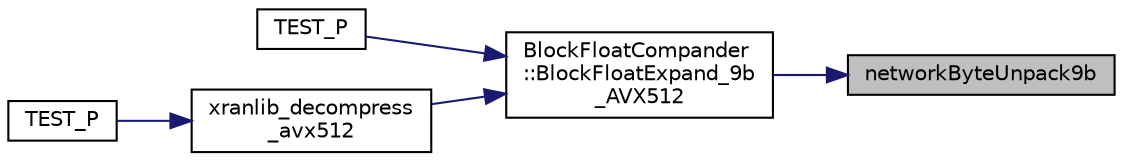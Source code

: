 digraph "networkByteUnpack9b"
{
 // LATEX_PDF_SIZE
  edge [fontname="Helvetica",fontsize="10",labelfontname="Helvetica",labelfontsize="10"];
  node [fontname="Helvetica",fontsize="10",shape=record];
  rankdir="RL";
  Node1 [label="networkByteUnpack9b",height=0.2,width=0.4,color="black", fillcolor="grey75", style="filled", fontcolor="black",tooltip=" "];
  Node1 -> Node2 [dir="back",color="midnightblue",fontsize="10",style="solid",fontname="Helvetica"];
  Node2 [label="BlockFloatCompander\l::BlockFloatExpand_9b\l_AVX512",height=0.2,width=0.4,color="black", fillcolor="white", style="filled",URL="$namespace_block_float_compander.html#a32917a78ac1596d9aa95e4089ec88ba9",tooltip="9 bit expansion"];
  Node2 -> Node3 [dir="back",color="midnightblue",fontsize="10",style="solid",fontname="Helvetica"];
  Node3 [label="TEST_P",height=0.2,width=0.4,color="black", fillcolor="white", style="filled",URL="$compander__functional_8cc.html#a05f3cac0967e0fc77f7c8e0a1f05ba82",tooltip=" "];
  Node2 -> Node4 [dir="back",color="midnightblue",fontsize="10",style="solid",fontname="Helvetica"];
  Node4 [label="xranlib_decompress\l_avx512",height=0.2,width=0.4,color="black", fillcolor="white", style="filled",URL="$xran__compression_8cpp.html#a2bd6ebeefb6ca9674598d443e697918c",tooltip=" "];
  Node4 -> Node5 [dir="back",color="midnightblue",fontsize="10",style="solid",fontname="Helvetica"];
  Node5 [label="TEST_P",height=0.2,width=0.4,color="black", fillcolor="white", style="filled",URL="$compander__functional_8cc.html#a45d64e11a1ecc040577b7f22b27dde51",tooltip=" "];
}
